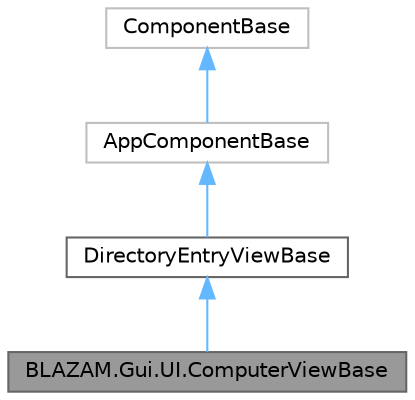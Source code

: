 digraph "BLAZAM.Gui.UI.ComputerViewBase"
{
 // LATEX_PDF_SIZE
  bgcolor="transparent";
  edge [fontname=Helvetica,fontsize=10,labelfontname=Helvetica,labelfontsize=10];
  node [fontname=Helvetica,fontsize=10,shape=box,height=0.2,width=0.4];
  Node1 [id="Node000001",label="BLAZAM.Gui.UI.ComputerViewBase",height=0.2,width=0.4,color="gray40", fillcolor="grey60", style="filled", fontcolor="black",tooltip="Provides an IADComputer parameter along with everything included in DirectoryEntryViewBase"];
  Node2 -> Node1 [id="edge4_Node000001_Node000002",dir="back",color="steelblue1",style="solid",tooltip=" "];
  Node2 [id="Node000002",label="DirectoryEntryViewBase",height=0.2,width=0.4,color="gray40", fillcolor="white", style="filled",URL="$class_b_l_a_z_a_m_1_1_gui_1_1_u_i_1_1_directory_entry_view_base.html",tooltip="Provides a generic IDirectoryEntryAdapter parameter and the modals used on view pages."];
  Node3 -> Node2 [id="edge5_Node000002_Node000003",dir="back",color="steelblue1",style="solid",tooltip=" "];
  Node3 [id="Node000003",label="AppComponentBase",height=0.2,width=0.4,color="grey75", fillcolor="white", style="filled",URL="$class_b_l_a_z_a_m_1_1_gui_1_1_u_i_1_1_app_component_base.html",tooltip=" "];
  Node4 -> Node3 [id="edge6_Node000003_Node000004",dir="back",color="steelblue1",style="solid",tooltip=" "];
  Node4 [id="Node000004",label="ComponentBase",height=0.2,width=0.4,color="grey75", fillcolor="white", style="filled",tooltip=" "];
}
